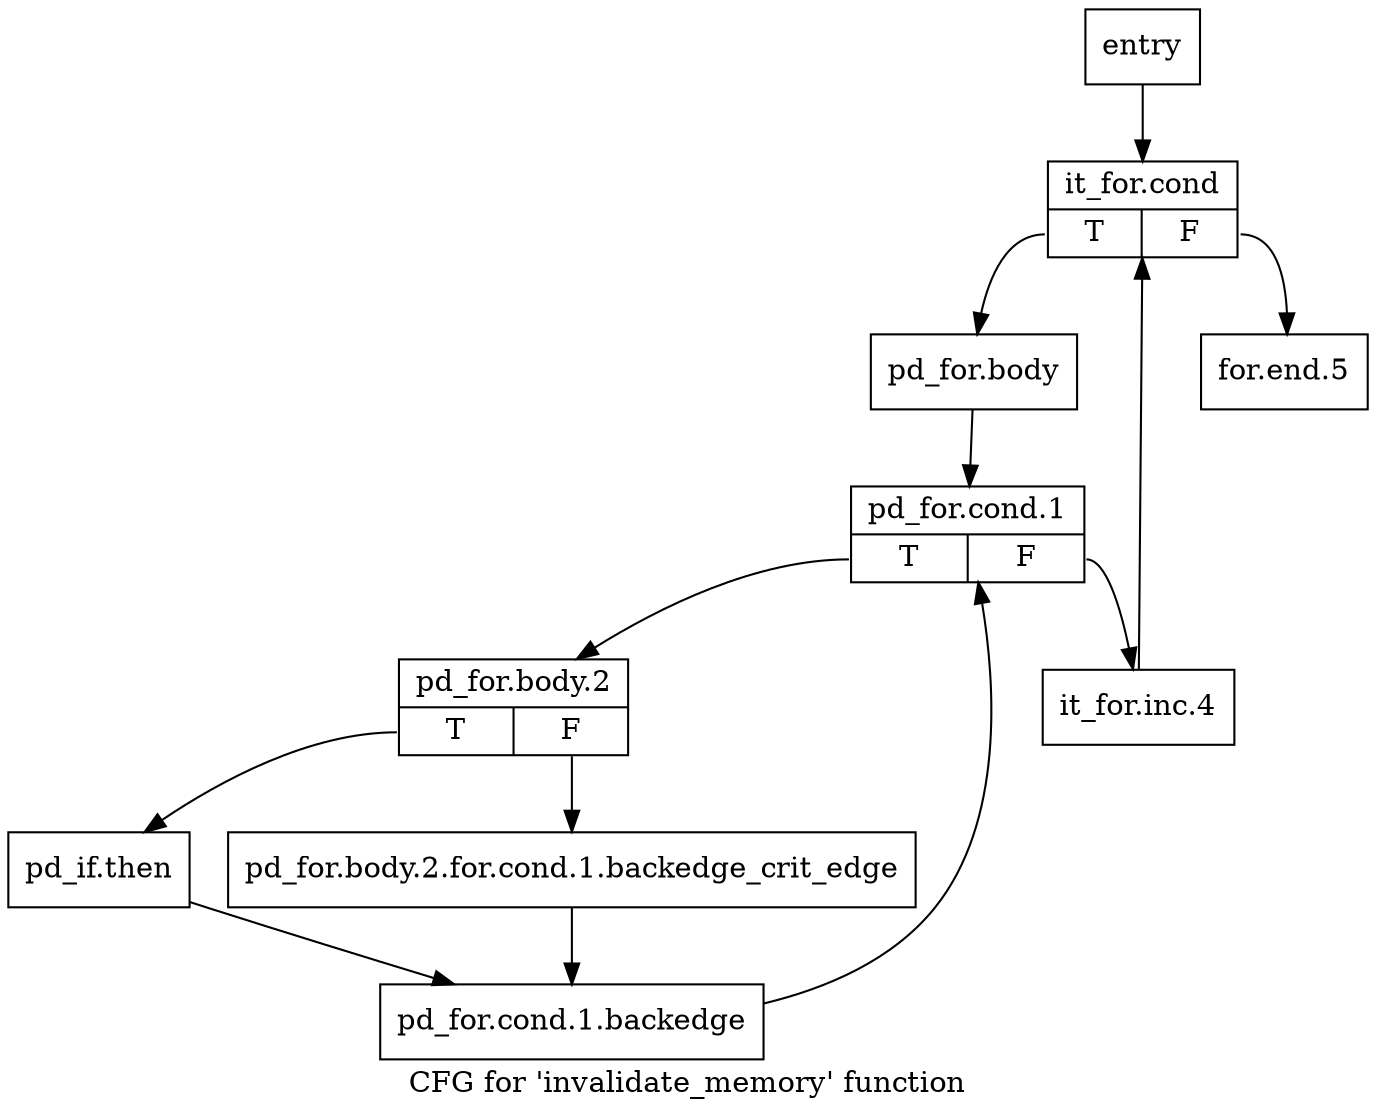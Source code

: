 digraph "CFG for 'invalidate_memory' function" {
	label="CFG for 'invalidate_memory' function";

	Node0x38110a0 [shape=record,label="{entry}"];
	Node0x38110a0 -> Node0x3835900;
	Node0x3835900 [shape=record,label="{it_for.cond|{<s0>T|<s1>F}}"];
	Node0x3835900:s0 -> Node0x3835950;
	Node0x3835900:s1 -> Node0x3836460;
	Node0x3835950 [shape=record,label="{pd_for.body}"];
	Node0x3835950 -> Node0x38359a0;
	Node0x38359a0 [shape=record,label="{pd_for.cond.1|{<s0>T|<s1>F}}"];
	Node0x38359a0:s0 -> Node0x38359f0;
	Node0x38359a0:s1 -> Node0x3836410;
	Node0x38359f0 [shape=record,label="{pd_for.body.2|{<s0>T|<s1>F}}"];
	Node0x38359f0:s0 -> Node0x38363c0;
	Node0x38359f0:s1 -> Node0x3836320;
	Node0x3836320 [shape=record,label="{pd_for.body.2.for.cond.1.backedge_crit_edge}"];
	Node0x3836320 -> Node0x3836370;
	Node0x3836370 [shape=record,label="{pd_for.cond.1.backedge}"];
	Node0x3836370 -> Node0x38359a0;
	Node0x38363c0 [shape=record,label="{pd_if.then}"];
	Node0x38363c0 -> Node0x3836370;
	Node0x3836410 [shape=record,label="{it_for.inc.4}"];
	Node0x3836410 -> Node0x3835900;
	Node0x3836460 [shape=record,label="{for.end.5}"];
}
